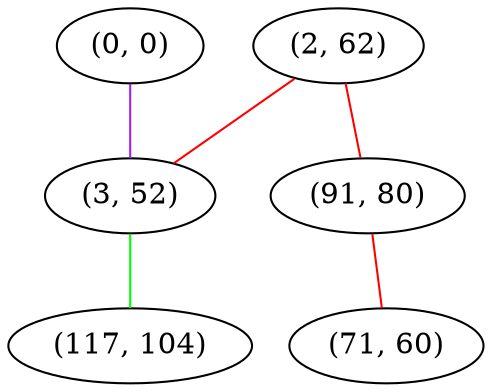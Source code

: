 graph "" {
"(0, 0)";
"(2, 62)";
"(3, 52)";
"(117, 104)";
"(91, 80)";
"(71, 60)";
"(0, 0)" -- "(3, 52)"  [color=purple, key=0, weight=4];
"(2, 62)" -- "(91, 80)"  [color=red, key=0, weight=1];
"(2, 62)" -- "(3, 52)"  [color=red, key=0, weight=1];
"(3, 52)" -- "(117, 104)"  [color=green, key=0, weight=2];
"(91, 80)" -- "(71, 60)"  [color=red, key=0, weight=1];
}
